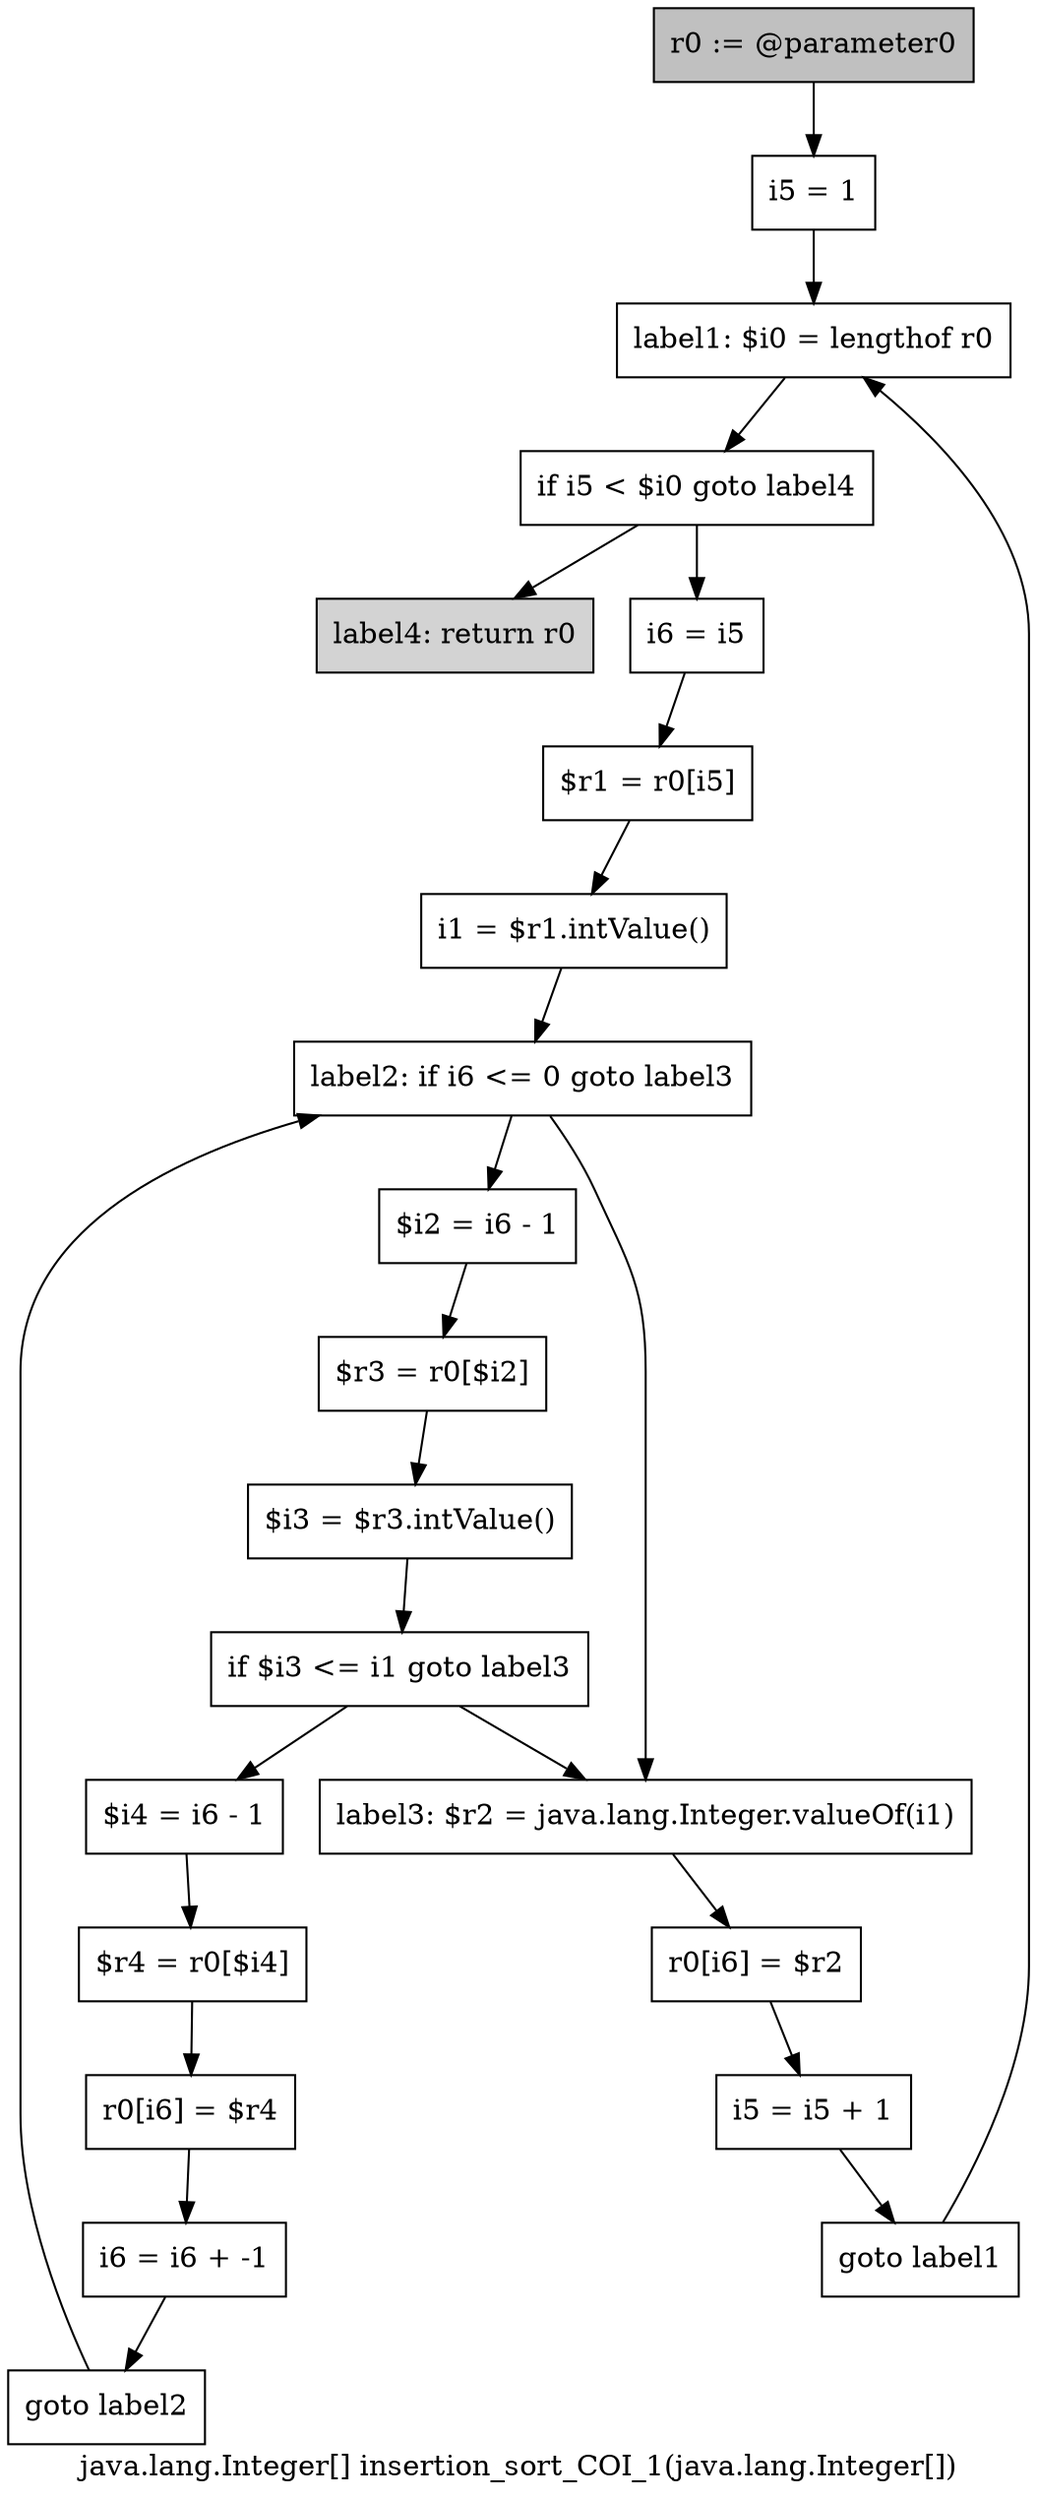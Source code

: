 digraph "java.lang.Integer[] insertion_sort_COI_1(java.lang.Integer[])" {
    label="java.lang.Integer[] insertion_sort_COI_1(java.lang.Integer[])";
    node [shape=box];
    "0" [style=filled,fillcolor=gray,label="r0 := @parameter0",];
    "1" [label="i5 = 1",];
    "0"->"1";
    "2" [label="label1: $i0 = lengthof r0",];
    "1"->"2";
    "3" [label="if i5 < $i0 goto label4",];
    "2"->"3";
    "4" [label="i6 = i5",];
    "3"->"4";
    "21" [style=filled,fillcolor=lightgray,label="label4: return r0",];
    "3"->"21";
    "5" [label="$r1 = r0[i5]",];
    "4"->"5";
    "6" [label="i1 = $r1.intValue()",];
    "5"->"6";
    "7" [label="label2: if i6 <= 0 goto label3",];
    "6"->"7";
    "8" [label="$i2 = i6 - 1",];
    "7"->"8";
    "17" [label="label3: $r2 = java.lang.Integer.valueOf(i1)",];
    "7"->"17";
    "9" [label="$r3 = r0[$i2]",];
    "8"->"9";
    "10" [label="$i3 = $r3.intValue()",];
    "9"->"10";
    "11" [label="if $i3 <= i1 goto label3",];
    "10"->"11";
    "12" [label="$i4 = i6 - 1",];
    "11"->"12";
    "11"->"17";
    "13" [label="$r4 = r0[$i4]",];
    "12"->"13";
    "14" [label="r0[i6] = $r4",];
    "13"->"14";
    "15" [label="i6 = i6 + -1",];
    "14"->"15";
    "16" [label="goto label2",];
    "15"->"16";
    "16"->"7";
    "18" [label="r0[i6] = $r2",];
    "17"->"18";
    "19" [label="i5 = i5 + 1",];
    "18"->"19";
    "20" [label="goto label1",];
    "19"->"20";
    "20"->"2";
}

